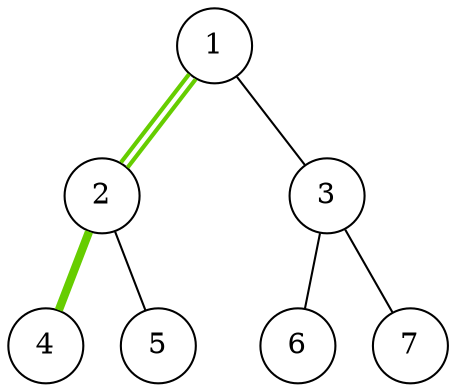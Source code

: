 graph title {
    node[shape=circle fixedsize=true style=filled fillcolor=white colorscheme=accent8 ];
    edge[style="solid",color="black",arrowhead="forward" colorscheme=x11];
    1--2[penwidth=2 color="chartreuse3:invis:chartreuse3"];
    1--3;
    2--4[penwidth=4, color=chartreuse3];
    2--5[];
    3--6;
    3--7;
    {
        rank=same;
        2--x--3[style=invis];
    }
    x[style=invis];
}
